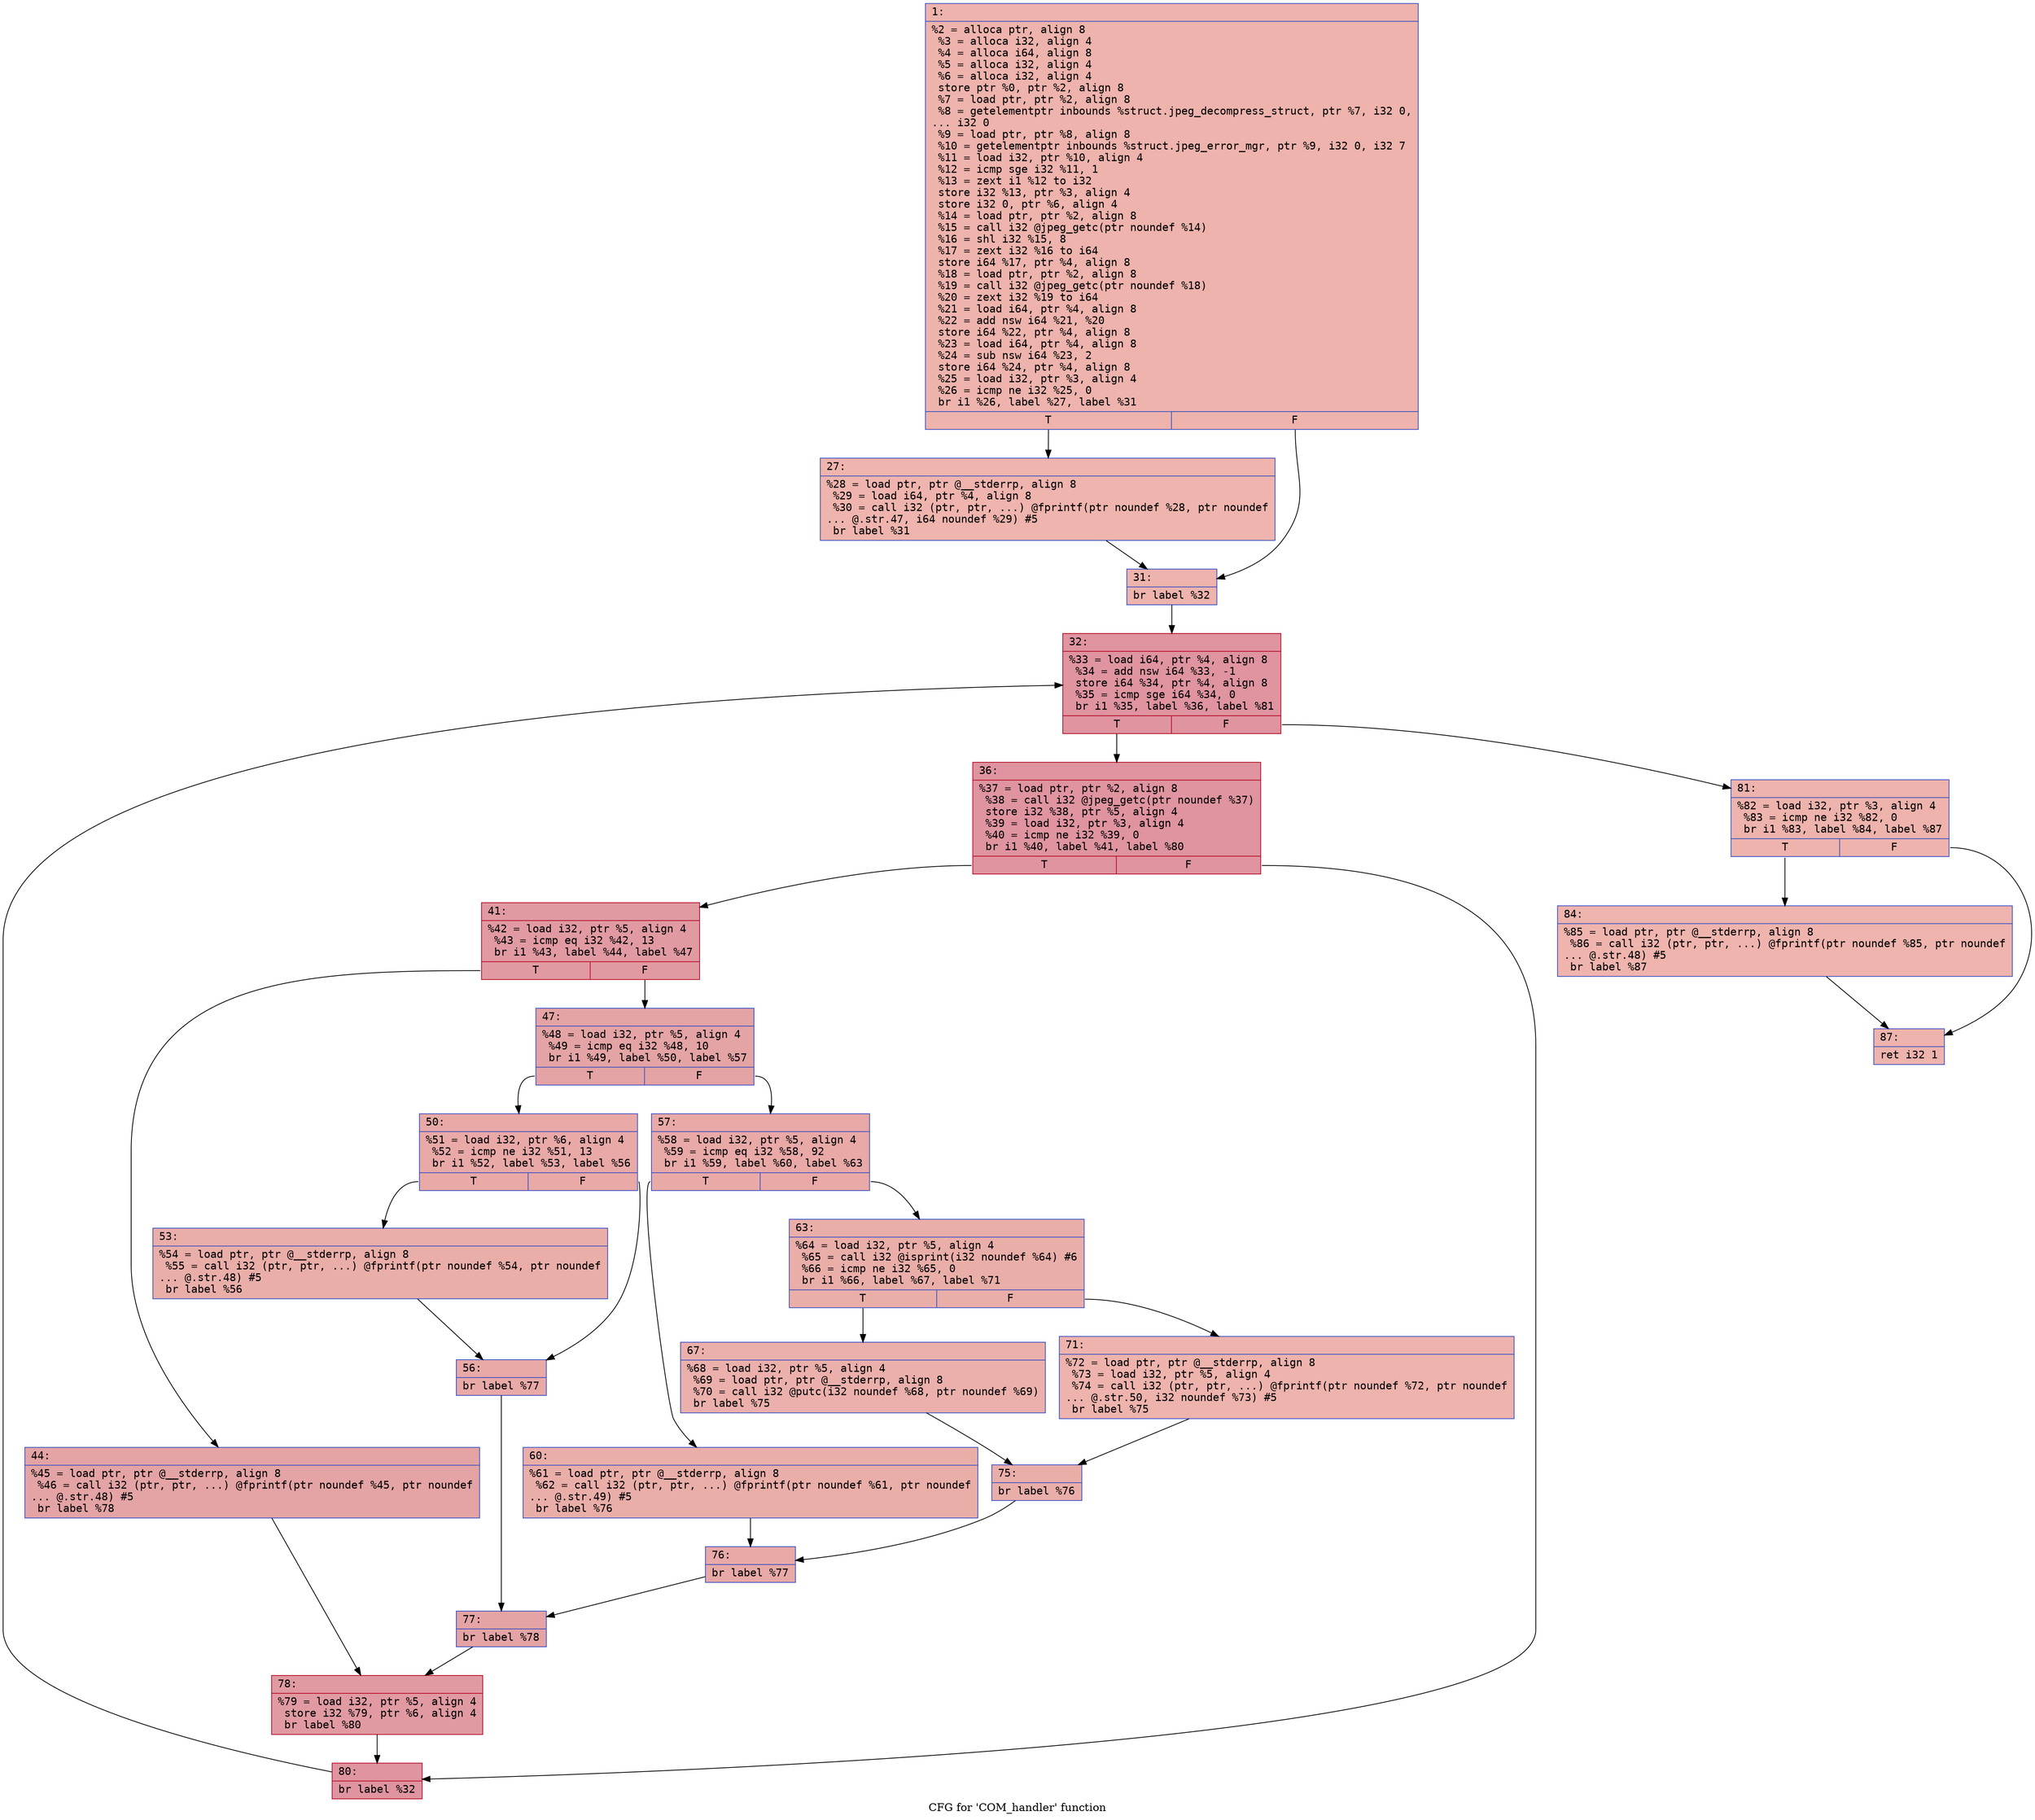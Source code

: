 digraph "CFG for 'COM_handler' function" {
	label="CFG for 'COM_handler' function";

	Node0x600000a07160 [shape=record,color="#3d50c3ff", style=filled, fillcolor="#d6524470" fontname="Courier",label="{1:\l|  %2 = alloca ptr, align 8\l  %3 = alloca i32, align 4\l  %4 = alloca i64, align 8\l  %5 = alloca i32, align 4\l  %6 = alloca i32, align 4\l  store ptr %0, ptr %2, align 8\l  %7 = load ptr, ptr %2, align 8\l  %8 = getelementptr inbounds %struct.jpeg_decompress_struct, ptr %7, i32 0,\l... i32 0\l  %9 = load ptr, ptr %8, align 8\l  %10 = getelementptr inbounds %struct.jpeg_error_mgr, ptr %9, i32 0, i32 7\l  %11 = load i32, ptr %10, align 4\l  %12 = icmp sge i32 %11, 1\l  %13 = zext i1 %12 to i32\l  store i32 %13, ptr %3, align 4\l  store i32 0, ptr %6, align 4\l  %14 = load ptr, ptr %2, align 8\l  %15 = call i32 @jpeg_getc(ptr noundef %14)\l  %16 = shl i32 %15, 8\l  %17 = zext i32 %16 to i64\l  store i64 %17, ptr %4, align 8\l  %18 = load ptr, ptr %2, align 8\l  %19 = call i32 @jpeg_getc(ptr noundef %18)\l  %20 = zext i32 %19 to i64\l  %21 = load i64, ptr %4, align 8\l  %22 = add nsw i64 %21, %20\l  store i64 %22, ptr %4, align 8\l  %23 = load i64, ptr %4, align 8\l  %24 = sub nsw i64 %23, 2\l  store i64 %24, ptr %4, align 8\l  %25 = load i32, ptr %3, align 4\l  %26 = icmp ne i32 %25, 0\l  br i1 %26, label %27, label %31\l|{<s0>T|<s1>F}}"];
	Node0x600000a07160:s0 -> Node0x600000a071b0[tooltip="1 -> 27\nProbability 62.50%" ];
	Node0x600000a07160:s1 -> Node0x600000a07200[tooltip="1 -> 31\nProbability 37.50%" ];
	Node0x600000a071b0 [shape=record,color="#3d50c3ff", style=filled, fillcolor="#d8564670" fontname="Courier",label="{27:\l|  %28 = load ptr, ptr @__stderrp, align 8\l  %29 = load i64, ptr %4, align 8\l  %30 = call i32 (ptr, ptr, ...) @fprintf(ptr noundef %28, ptr noundef\l... @.str.47, i64 noundef %29) #5\l  br label %31\l}"];
	Node0x600000a071b0 -> Node0x600000a07200[tooltip="27 -> 31\nProbability 100.00%" ];
	Node0x600000a07200 [shape=record,color="#3d50c3ff", style=filled, fillcolor="#d6524470" fontname="Courier",label="{31:\l|  br label %32\l}"];
	Node0x600000a07200 -> Node0x600000a07250[tooltip="31 -> 32\nProbability 100.00%" ];
	Node0x600000a07250 [shape=record,color="#b70d28ff", style=filled, fillcolor="#b70d2870" fontname="Courier",label="{32:\l|  %33 = load i64, ptr %4, align 8\l  %34 = add nsw i64 %33, -1\l  store i64 %34, ptr %4, align 8\l  %35 = icmp sge i64 %34, 0\l  br i1 %35, label %36, label %81\l|{<s0>T|<s1>F}}"];
	Node0x600000a07250:s0 -> Node0x600000a072a0[tooltip="32 -> 36\nProbability 96.88%" ];
	Node0x600000a07250:s1 -> Node0x600000a077f0[tooltip="32 -> 81\nProbability 3.12%" ];
	Node0x600000a072a0 [shape=record,color="#b70d28ff", style=filled, fillcolor="#b70d2870" fontname="Courier",label="{36:\l|  %37 = load ptr, ptr %2, align 8\l  %38 = call i32 @jpeg_getc(ptr noundef %37)\l  store i32 %38, ptr %5, align 4\l  %39 = load i32, ptr %3, align 4\l  %40 = icmp ne i32 %39, 0\l  br i1 %40, label %41, label %80\l|{<s0>T|<s1>F}}"];
	Node0x600000a072a0:s0 -> Node0x600000a072f0[tooltip="36 -> 41\nProbability 62.50%" ];
	Node0x600000a072a0:s1 -> Node0x600000a077a0[tooltip="36 -> 80\nProbability 37.50%" ];
	Node0x600000a072f0 [shape=record,color="#b70d28ff", style=filled, fillcolor="#bb1b2c70" fontname="Courier",label="{41:\l|  %42 = load i32, ptr %5, align 4\l  %43 = icmp eq i32 %42, 13\l  br i1 %43, label %44, label %47\l|{<s0>T|<s1>F}}"];
	Node0x600000a072f0:s0 -> Node0x600000a07340[tooltip="41 -> 44\nProbability 50.00%" ];
	Node0x600000a072f0:s1 -> Node0x600000a07390[tooltip="41 -> 47\nProbability 50.00%" ];
	Node0x600000a07340 [shape=record,color="#3d50c3ff", style=filled, fillcolor="#c32e3170" fontname="Courier",label="{44:\l|  %45 = load ptr, ptr @__stderrp, align 8\l  %46 = call i32 (ptr, ptr, ...) @fprintf(ptr noundef %45, ptr noundef\l... @.str.48) #5\l  br label %78\l}"];
	Node0x600000a07340 -> Node0x600000a07750[tooltip="44 -> 78\nProbability 100.00%" ];
	Node0x600000a07390 [shape=record,color="#3d50c3ff", style=filled, fillcolor="#c32e3170" fontname="Courier",label="{47:\l|  %48 = load i32, ptr %5, align 4\l  %49 = icmp eq i32 %48, 10\l  br i1 %49, label %50, label %57\l|{<s0>T|<s1>F}}"];
	Node0x600000a07390:s0 -> Node0x600000a073e0[tooltip="47 -> 50\nProbability 50.00%" ];
	Node0x600000a07390:s1 -> Node0x600000a074d0[tooltip="47 -> 57\nProbability 50.00%" ];
	Node0x600000a073e0 [shape=record,color="#3d50c3ff", style=filled, fillcolor="#ca3b3770" fontname="Courier",label="{50:\l|  %51 = load i32, ptr %6, align 4\l  %52 = icmp ne i32 %51, 13\l  br i1 %52, label %53, label %56\l|{<s0>T|<s1>F}}"];
	Node0x600000a073e0:s0 -> Node0x600000a07430[tooltip="50 -> 53\nProbability 50.00%" ];
	Node0x600000a073e0:s1 -> Node0x600000a07480[tooltip="50 -> 56\nProbability 50.00%" ];
	Node0x600000a07430 [shape=record,color="#3d50c3ff", style=filled, fillcolor="#d0473d70" fontname="Courier",label="{53:\l|  %54 = load ptr, ptr @__stderrp, align 8\l  %55 = call i32 (ptr, ptr, ...) @fprintf(ptr noundef %54, ptr noundef\l... @.str.48) #5\l  br label %56\l}"];
	Node0x600000a07430 -> Node0x600000a07480[tooltip="53 -> 56\nProbability 100.00%" ];
	Node0x600000a07480 [shape=record,color="#3d50c3ff", style=filled, fillcolor="#ca3b3770" fontname="Courier",label="{56:\l|  br label %77\l}"];
	Node0x600000a07480 -> Node0x600000a07700[tooltip="56 -> 77\nProbability 100.00%" ];
	Node0x600000a074d0 [shape=record,color="#3d50c3ff", style=filled, fillcolor="#ca3b3770" fontname="Courier",label="{57:\l|  %58 = load i32, ptr %5, align 4\l  %59 = icmp eq i32 %58, 92\l  br i1 %59, label %60, label %63\l|{<s0>T|<s1>F}}"];
	Node0x600000a074d0:s0 -> Node0x600000a07520[tooltip="57 -> 60\nProbability 50.00%" ];
	Node0x600000a074d0:s1 -> Node0x600000a07570[tooltip="57 -> 63\nProbability 50.00%" ];
	Node0x600000a07520 [shape=record,color="#3d50c3ff", style=filled, fillcolor="#d0473d70" fontname="Courier",label="{60:\l|  %61 = load ptr, ptr @__stderrp, align 8\l  %62 = call i32 (ptr, ptr, ...) @fprintf(ptr noundef %61, ptr noundef\l... @.str.49) #5\l  br label %76\l}"];
	Node0x600000a07520 -> Node0x600000a076b0[tooltip="60 -> 76\nProbability 100.00%" ];
	Node0x600000a07570 [shape=record,color="#3d50c3ff", style=filled, fillcolor="#d0473d70" fontname="Courier",label="{63:\l|  %64 = load i32, ptr %5, align 4\l  %65 = call i32 @isprint(i32 noundef %64) #6\l  %66 = icmp ne i32 %65, 0\l  br i1 %66, label %67, label %71\l|{<s0>T|<s1>F}}"];
	Node0x600000a07570:s0 -> Node0x600000a075c0[tooltip="63 -> 67\nProbability 62.50%" ];
	Node0x600000a07570:s1 -> Node0x600000a07610[tooltip="63 -> 71\nProbability 37.50%" ];
	Node0x600000a075c0 [shape=record,color="#3d50c3ff", style=filled, fillcolor="#d24b4070" fontname="Courier",label="{67:\l|  %68 = load i32, ptr %5, align 4\l  %69 = load ptr, ptr @__stderrp, align 8\l  %70 = call i32 @putc(i32 noundef %68, ptr noundef %69)\l  br label %75\l}"];
	Node0x600000a075c0 -> Node0x600000a07660[tooltip="67 -> 75\nProbability 100.00%" ];
	Node0x600000a07610 [shape=record,color="#3d50c3ff", style=filled, fillcolor="#d6524470" fontname="Courier",label="{71:\l|  %72 = load ptr, ptr @__stderrp, align 8\l  %73 = load i32, ptr %5, align 4\l  %74 = call i32 (ptr, ptr, ...) @fprintf(ptr noundef %72, ptr noundef\l... @.str.50, i32 noundef %73) #5\l  br label %75\l}"];
	Node0x600000a07610 -> Node0x600000a07660[tooltip="71 -> 75\nProbability 100.00%" ];
	Node0x600000a07660 [shape=record,color="#3d50c3ff", style=filled, fillcolor="#d0473d70" fontname="Courier",label="{75:\l|  br label %76\l}"];
	Node0x600000a07660 -> Node0x600000a076b0[tooltip="75 -> 76\nProbability 100.00%" ];
	Node0x600000a076b0 [shape=record,color="#3d50c3ff", style=filled, fillcolor="#ca3b3770" fontname="Courier",label="{76:\l|  br label %77\l}"];
	Node0x600000a076b0 -> Node0x600000a07700[tooltip="76 -> 77\nProbability 100.00%" ];
	Node0x600000a07700 [shape=record,color="#3d50c3ff", style=filled, fillcolor="#c32e3170" fontname="Courier",label="{77:\l|  br label %78\l}"];
	Node0x600000a07700 -> Node0x600000a07750[tooltip="77 -> 78\nProbability 100.00%" ];
	Node0x600000a07750 [shape=record,color="#b70d28ff", style=filled, fillcolor="#bb1b2c70" fontname="Courier",label="{78:\l|  %79 = load i32, ptr %5, align 4\l  store i32 %79, ptr %6, align 4\l  br label %80\l}"];
	Node0x600000a07750 -> Node0x600000a077a0[tooltip="78 -> 80\nProbability 100.00%" ];
	Node0x600000a077a0 [shape=record,color="#b70d28ff", style=filled, fillcolor="#b70d2870" fontname="Courier",label="{80:\l|  br label %32\l}"];
	Node0x600000a077a0 -> Node0x600000a07250[tooltip="80 -> 32\nProbability 100.00%" ];
	Node0x600000a077f0 [shape=record,color="#3d50c3ff", style=filled, fillcolor="#d6524470" fontname="Courier",label="{81:\l|  %82 = load i32, ptr %3, align 4\l  %83 = icmp ne i32 %82, 0\l  br i1 %83, label %84, label %87\l|{<s0>T|<s1>F}}"];
	Node0x600000a077f0:s0 -> Node0x600000a07840[tooltip="81 -> 84\nProbability 62.50%" ];
	Node0x600000a077f0:s1 -> Node0x600000a07890[tooltip="81 -> 87\nProbability 37.50%" ];
	Node0x600000a07840 [shape=record,color="#3d50c3ff", style=filled, fillcolor="#d8564670" fontname="Courier",label="{84:\l|  %85 = load ptr, ptr @__stderrp, align 8\l  %86 = call i32 (ptr, ptr, ...) @fprintf(ptr noundef %85, ptr noundef\l... @.str.48) #5\l  br label %87\l}"];
	Node0x600000a07840 -> Node0x600000a07890[tooltip="84 -> 87\nProbability 100.00%" ];
	Node0x600000a07890 [shape=record,color="#3d50c3ff", style=filled, fillcolor="#d6524470" fontname="Courier",label="{87:\l|  ret i32 1\l}"];
}
